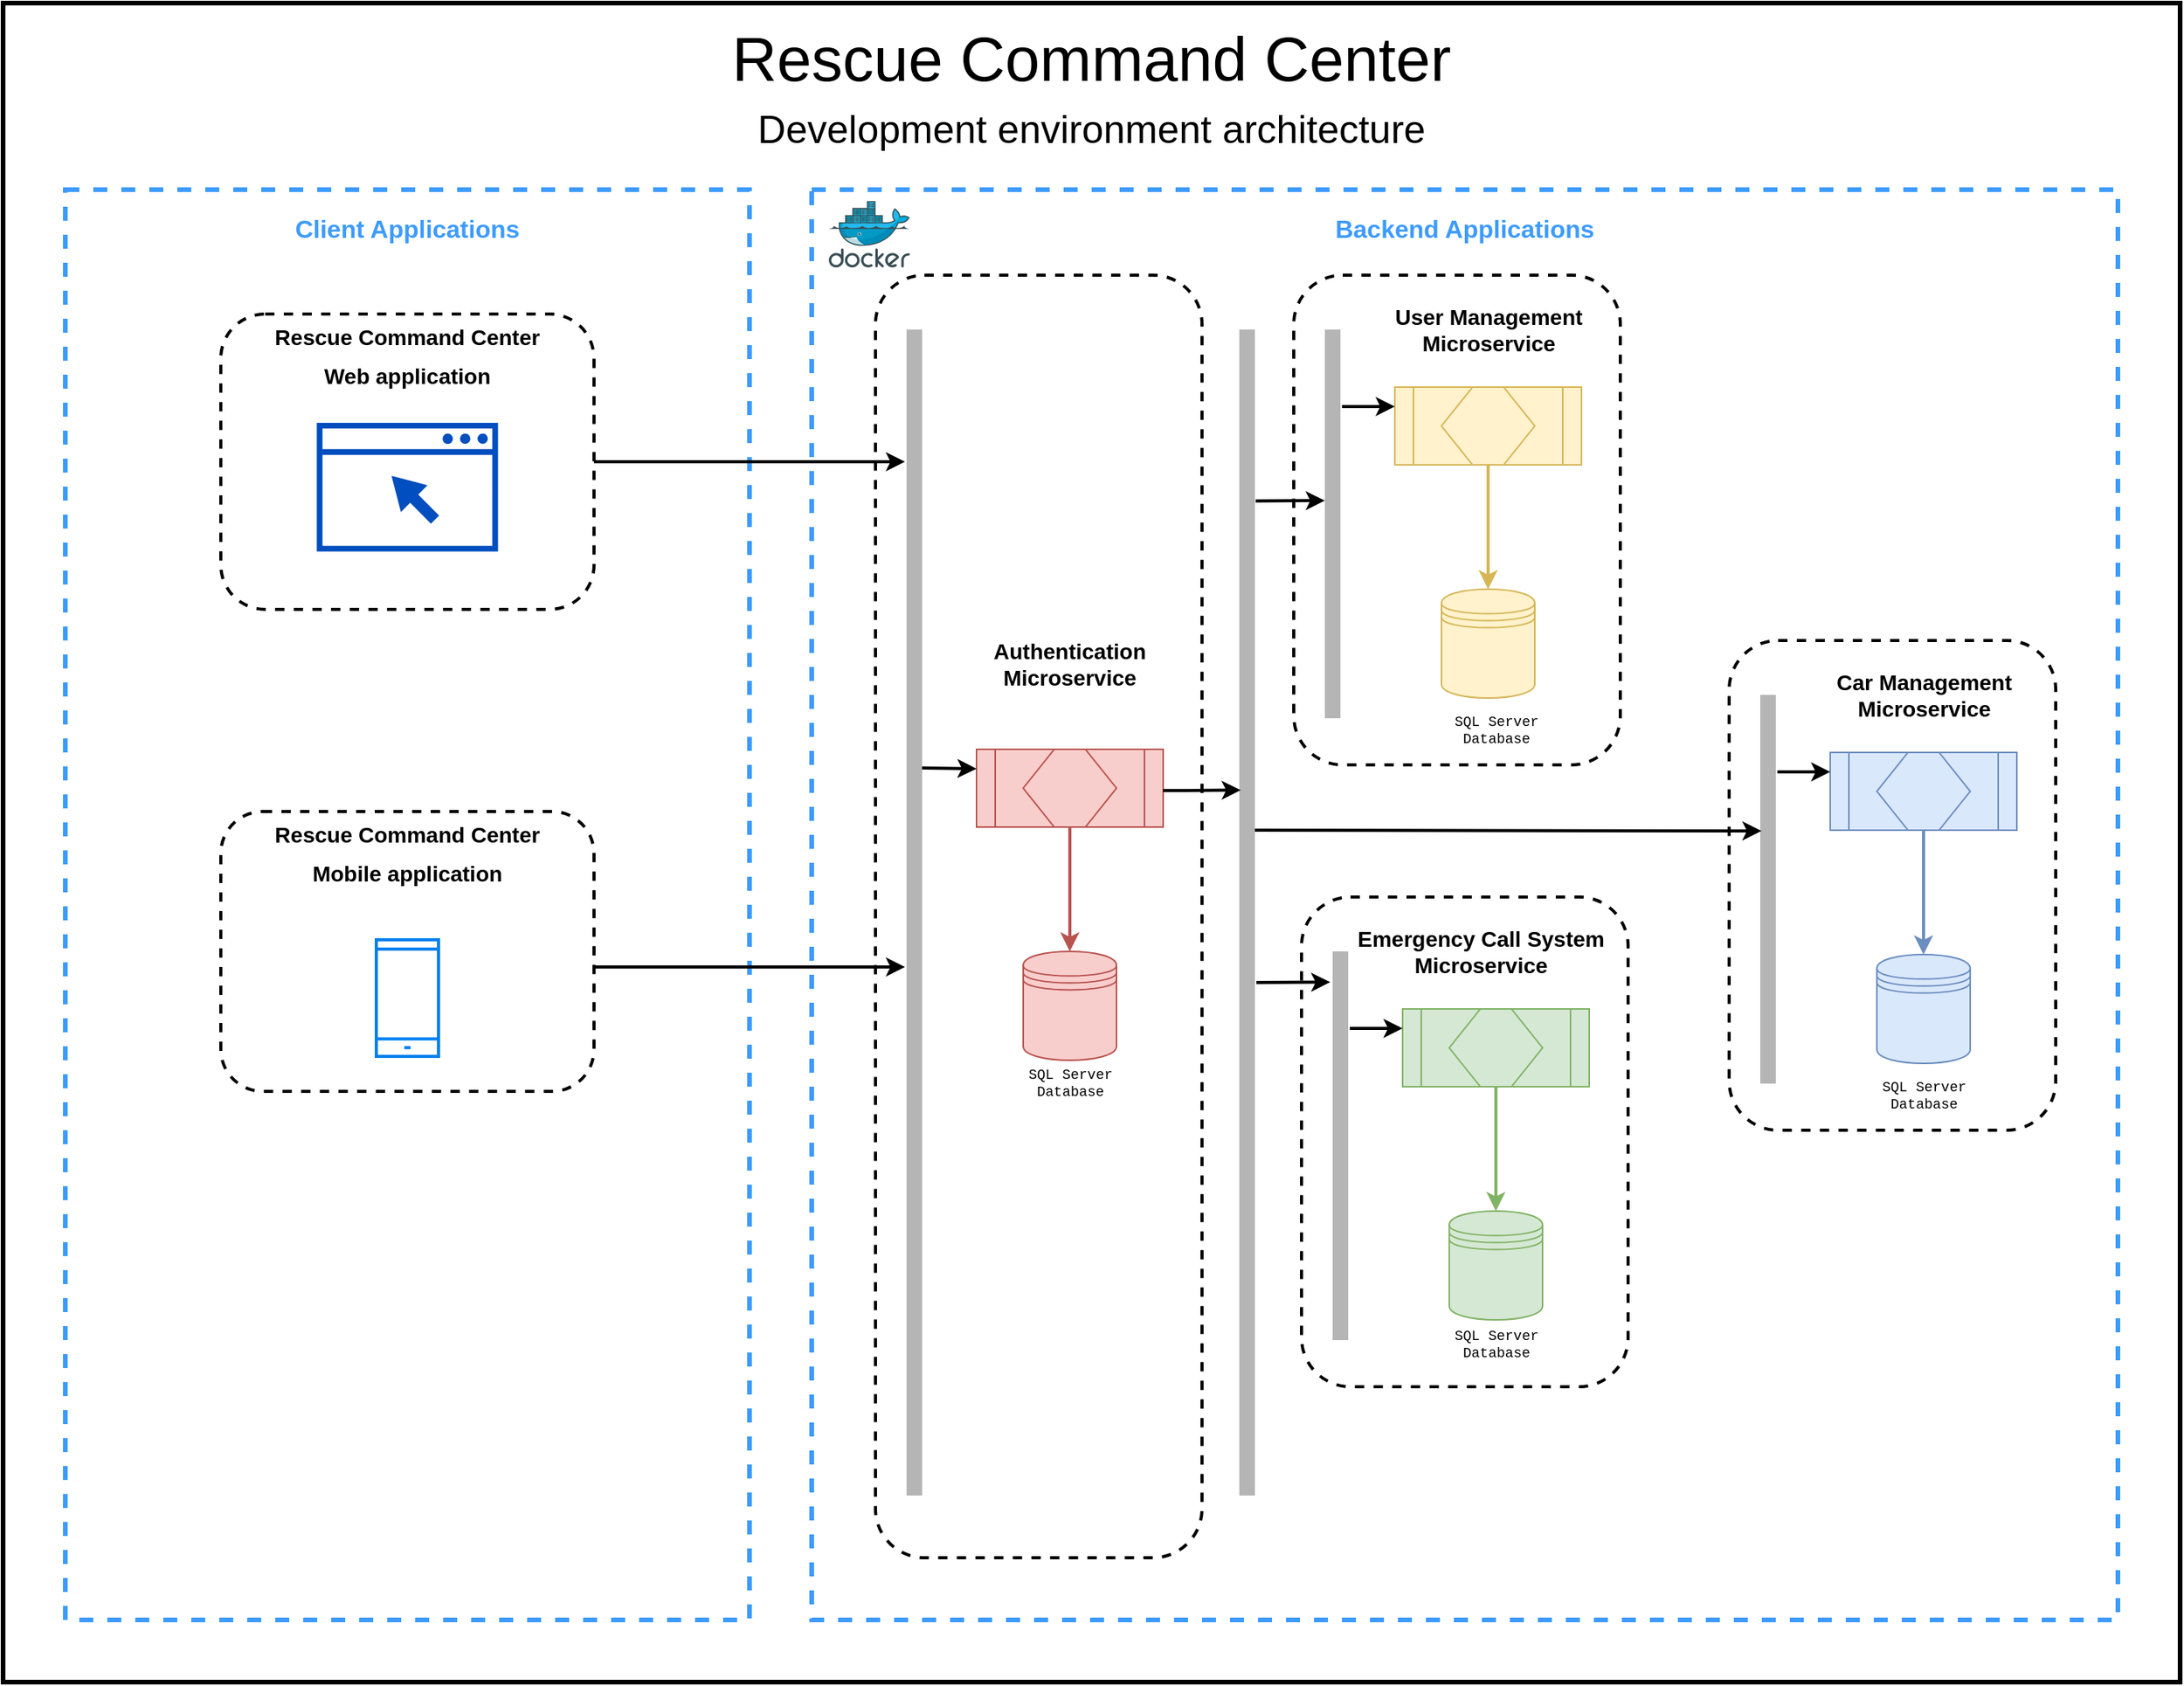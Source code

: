 <mxfile version="23.1.5" type="device">
  <diagram name="Page-1" id="NZemP3d_rDTrkLVa0RIV">
    <mxGraphModel dx="1542" dy="484" grid="1" gridSize="10" guides="1" tooltips="1" connect="1" arrows="1" fold="1" page="0" pageScale="1" pageWidth="827" pageHeight="1169" math="0" shadow="0">
      <root>
        <mxCell id="0" />
        <mxCell id="1" parent="0" />
        <mxCell id="M-Up_q8v9yrKKLwg8taz-5" value="" style="rounded=0;whiteSpace=wrap;html=1;fillColor=none;strokeWidth=3;strokeColor=#000000;" vertex="1" parent="1">
          <mxGeometry x="-480" y="40" width="1400" height="1080" as="geometry" />
        </mxCell>
        <mxCell id="M-Up_q8v9yrKKLwg8taz-1" value="" style="rounded=0;whiteSpace=wrap;html=1;fillColor=none;strokeWidth=3;dashed=1;strokeColor=#3d9bff;" vertex="1" parent="1">
          <mxGeometry x="40" y="160" width="840" height="920" as="geometry" />
        </mxCell>
        <mxCell id="M-Up_q8v9yrKKLwg8taz-2" value="" style="rounded=0;whiteSpace=wrap;html=1;fillColor=none;strokeWidth=3;dashed=1;strokeColor=#3d9bff;" vertex="1" parent="1">
          <mxGeometry x="-440" y="160" width="440" height="920" as="geometry" />
        </mxCell>
        <mxCell id="M-Up_q8v9yrKKLwg8taz-3" value="Client Applications" style="text;html=1;align=center;verticalAlign=middle;whiteSpace=wrap;rounded=0;fontSize=16;fontColor=#3D9BFF;fontStyle=1" vertex="1" parent="1">
          <mxGeometry x="-310" y="170" width="180" height="30" as="geometry" />
        </mxCell>
        <mxCell id="M-Up_q8v9yrKKLwg8taz-4" value="Rescue Command Center" style="text;html=1;align=center;verticalAlign=middle;whiteSpace=wrap;rounded=0;fontSize=40;fontColor=#000000;" vertex="1" parent="1">
          <mxGeometry x="-40" y="60" width="520" height="30" as="geometry" />
        </mxCell>
        <mxCell id="M-Up_q8v9yrKKLwg8taz-6" value="&lt;font style=&quot;font-size: 25px;&quot;&gt;Development environment architecture&lt;/font&gt;" style="text;html=1;align=center;verticalAlign=middle;whiteSpace=wrap;rounded=0;fontSize=40;fontColor=#000000;" vertex="1" parent="1">
          <mxGeometry x="-40" y="100" width="520" height="30" as="geometry" />
        </mxCell>
        <mxCell id="M-Up_q8v9yrKKLwg8taz-7" value="" style="rounded=1;whiteSpace=wrap;html=1;fillColor=none;strokeWidth=2;dashed=1;" vertex="1" parent="1">
          <mxGeometry x="81" y="215" width="210" height="825" as="geometry" />
        </mxCell>
        <mxCell id="M-Up_q8v9yrKKLwg8taz-9" value="" style="shape=datastore;whiteSpace=wrap;html=1;fillColor=#f8cecc;strokeColor=#b85450;" vertex="1" parent="1">
          <mxGeometry x="176" y="650" width="60" height="70" as="geometry" />
        </mxCell>
        <mxCell id="M-Up_q8v9yrKKLwg8taz-10" value="" style="rounded=1;whiteSpace=wrap;html=1;fillColor=none;strokeWidth=2;dashed=1;" vertex="1" parent="1">
          <mxGeometry x="-340" y="240" width="240" height="190" as="geometry" />
        </mxCell>
        <mxCell id="M-Up_q8v9yrKKLwg8taz-11" value="Rescue Command Center" style="text;html=1;align=center;verticalAlign=middle;whiteSpace=wrap;rounded=0;fontStyle=1;fontSize=14;" vertex="1" parent="1">
          <mxGeometry x="-316.87" y="240" width="193.75" height="30" as="geometry" />
        </mxCell>
        <mxCell id="M-Up_q8v9yrKKLwg8taz-12" value="Web application" style="text;html=1;align=center;verticalAlign=middle;whiteSpace=wrap;rounded=0;fontStyle=1;fontSize=14;" vertex="1" parent="1">
          <mxGeometry x="-293.75" y="265" width="147.5" height="30" as="geometry" />
        </mxCell>
        <mxCell id="M-Up_q8v9yrKKLwg8taz-13" value="Authentication&lt;br style=&quot;font-size: 14px;&quot;&gt;Microservice" style="text;html=1;align=center;verticalAlign=middle;whiteSpace=wrap;rounded=0;fontStyle=1;fontSize=14;" vertex="1" parent="1">
          <mxGeometry x="166" y="450" width="80" height="30" as="geometry" />
        </mxCell>
        <mxCell id="M-Up_q8v9yrKKLwg8taz-14" value="Backend Applications" style="text;html=1;align=center;verticalAlign=middle;whiteSpace=wrap;rounded=0;fontSize=16;fontColor=#3D9BFF;fontStyle=1" vertex="1" parent="1">
          <mxGeometry x="370" y="170" width="180" height="30" as="geometry" />
        </mxCell>
        <mxCell id="M-Up_q8v9yrKKLwg8taz-15" value="" style="rounded=1;whiteSpace=wrap;html=1;fillColor=none;strokeWidth=2;dashed=1;" vertex="1" parent="1">
          <mxGeometry x="-340" y="560" width="240" height="180" as="geometry" />
        </mxCell>
        <mxCell id="M-Up_q8v9yrKKLwg8taz-16" value="Rescue Command Center" style="text;html=1;align=center;verticalAlign=middle;whiteSpace=wrap;rounded=0;fontStyle=1;fontSize=14;" vertex="1" parent="1">
          <mxGeometry x="-306.87" y="560" width="173.75" height="30" as="geometry" />
        </mxCell>
        <mxCell id="M-Up_q8v9yrKKLwg8taz-17" value="Mobile application" style="text;html=1;align=center;verticalAlign=middle;whiteSpace=wrap;rounded=0;fontStyle=1;fontSize=14;" vertex="1" parent="1">
          <mxGeometry x="-293.75" y="585" width="147.5" height="30" as="geometry" />
        </mxCell>
        <mxCell id="M-Up_q8v9yrKKLwg8taz-19" value="" style="shape=process;whiteSpace=wrap;html=1;backgroundOutline=1;fillColor=#f8cecc;strokeColor=#b85450;" vertex="1" parent="1">
          <mxGeometry x="146" y="520" width="120" height="50" as="geometry" />
        </mxCell>
        <mxCell id="M-Up_q8v9yrKKLwg8taz-20" value="" style="shape=hexagon;perimeter=hexagonPerimeter2;whiteSpace=wrap;html=1;fixedSize=1;fillColor=#f8cecc;strokeColor=#b85450;" vertex="1" parent="1">
          <mxGeometry x="176" y="520" width="60" height="50" as="geometry" />
        </mxCell>
        <mxCell id="M-Up_q8v9yrKKLwg8taz-22" value="" style="endArrow=classic;html=1;rounded=0;strokeWidth=2;fillColor=#f8cecc;strokeColor=#b85450;exitX=0.5;exitY=1;exitDx=0;exitDy=0;entryX=0.5;entryY=0;entryDx=0;entryDy=0;" edge="1" parent="1" source="M-Up_q8v9yrKKLwg8taz-20" target="M-Up_q8v9yrKKLwg8taz-9">
          <mxGeometry width="50" height="50" relative="1" as="geometry">
            <mxPoint x="351" y="650" as="sourcePoint" />
            <mxPoint x="401" y="600" as="targetPoint" />
          </mxGeometry>
        </mxCell>
        <mxCell id="M-Up_q8v9yrKKLwg8taz-30" value="" style="rounded=0;whiteSpace=wrap;html=1;fillColor=#B5B5B5;strokeColor=none;" vertex="1" parent="1">
          <mxGeometry x="101" y="250" width="10" height="750" as="geometry" />
        </mxCell>
        <mxCell id="M-Up_q8v9yrKKLwg8taz-31" value="" style="endArrow=classic;html=1;rounded=0;strokeWidth=2;exitX=1;exitY=0.5;exitDx=0;exitDy=0;" edge="1" parent="1" source="M-Up_q8v9yrKKLwg8taz-10">
          <mxGeometry width="50" height="50" relative="1" as="geometry">
            <mxPoint x="215" y="335" as="sourcePoint" />
            <mxPoint x="100" y="335" as="targetPoint" />
          </mxGeometry>
        </mxCell>
        <mxCell id="M-Up_q8v9yrKKLwg8taz-32" value="" style="endArrow=classic;html=1;rounded=0;strokeWidth=2;exitX=1;exitY=0.376;exitDx=0;exitDy=0;entryX=0;entryY=0.25;entryDx=0;entryDy=0;exitPerimeter=0;" edge="1" parent="1" source="M-Up_q8v9yrKKLwg8taz-30" target="M-Up_q8v9yrKKLwg8taz-19">
          <mxGeometry width="50" height="50" relative="1" as="geometry">
            <mxPoint x="26" y="345" as="sourcePoint" />
            <mxPoint x="112" y="346" as="targetPoint" />
          </mxGeometry>
        </mxCell>
        <mxCell id="M-Up_q8v9yrKKLwg8taz-33" value="" style="rounded=1;whiteSpace=wrap;html=1;fillColor=none;strokeWidth=2;dashed=1;" vertex="1" parent="1">
          <mxGeometry x="350" y="215" width="210" height="315" as="geometry" />
        </mxCell>
        <mxCell id="M-Up_q8v9yrKKLwg8taz-34" value="" style="shape=datastore;whiteSpace=wrap;html=1;fillColor=#fff2cc;strokeColor=#d6b656;" vertex="1" parent="1">
          <mxGeometry x="445" y="417" width="60" height="70" as="geometry" />
        </mxCell>
        <mxCell id="M-Up_q8v9yrKKLwg8taz-35" value="User Management&lt;br style=&quot;font-size: 14px;&quot;&gt;Microservice" style="text;html=1;align=center;verticalAlign=middle;whiteSpace=wrap;rounded=0;fontStyle=1;fontSize=14;" vertex="1" parent="1">
          <mxGeometry x="404.5" y="235" width="141" height="30" as="geometry" />
        </mxCell>
        <mxCell id="M-Up_q8v9yrKKLwg8taz-36" value="" style="shape=process;whiteSpace=wrap;html=1;backgroundOutline=1;fillColor=#fff2cc;strokeColor=#d6b656;" vertex="1" parent="1">
          <mxGeometry x="415" y="287" width="120" height="50" as="geometry" />
        </mxCell>
        <mxCell id="M-Up_q8v9yrKKLwg8taz-37" value="" style="shape=hexagon;perimeter=hexagonPerimeter2;whiteSpace=wrap;html=1;fixedSize=1;fillColor=#fff2cc;strokeColor=#d6b656;" vertex="1" parent="1">
          <mxGeometry x="445" y="287" width="60" height="50" as="geometry" />
        </mxCell>
        <mxCell id="M-Up_q8v9yrKKLwg8taz-38" value="" style="endArrow=classic;html=1;rounded=0;strokeWidth=2;fillColor=#fff2cc;strokeColor=#d6b656;exitX=0.5;exitY=1;exitDx=0;exitDy=0;entryX=0.5;entryY=0;entryDx=0;entryDy=0;" edge="1" parent="1" source="M-Up_q8v9yrKKLwg8taz-37" target="M-Up_q8v9yrKKLwg8taz-34">
          <mxGeometry width="50" height="50" relative="1" as="geometry">
            <mxPoint x="620" y="417" as="sourcePoint" />
            <mxPoint x="670" y="367" as="targetPoint" />
          </mxGeometry>
        </mxCell>
        <mxCell id="M-Up_q8v9yrKKLwg8taz-39" value="" style="rounded=0;whiteSpace=wrap;html=1;fillColor=#B5B5B5;strokeColor=none;" vertex="1" parent="1">
          <mxGeometry x="370" y="250" width="10" height="250" as="geometry" />
        </mxCell>
        <mxCell id="M-Up_q8v9yrKKLwg8taz-40" value="" style="endArrow=classic;html=1;rounded=0;strokeWidth=2;exitX=1.105;exitY=0.198;exitDx=0;exitDy=0;entryX=0;entryY=0.25;entryDx=0;entryDy=0;exitPerimeter=0;" edge="1" parent="1" source="M-Up_q8v9yrKKLwg8taz-39" target="M-Up_q8v9yrKKLwg8taz-36">
          <mxGeometry width="50" height="50" relative="1" as="geometry">
            <mxPoint x="295" y="345" as="sourcePoint" />
            <mxPoint x="381" y="346" as="targetPoint" />
          </mxGeometry>
        </mxCell>
        <mxCell id="M-Up_q8v9yrKKLwg8taz-44" value="" style="rounded=1;whiteSpace=wrap;html=1;fillColor=none;strokeWidth=2;dashed=1;" vertex="1" parent="1">
          <mxGeometry x="630" y="450" width="210" height="315" as="geometry" />
        </mxCell>
        <mxCell id="M-Up_q8v9yrKKLwg8taz-45" value="" style="shape=datastore;whiteSpace=wrap;html=1;fillColor=#dae8fc;strokeColor=#6c8ebf;" vertex="1" parent="1">
          <mxGeometry x="725" y="652" width="60" height="70" as="geometry" />
        </mxCell>
        <mxCell id="M-Up_q8v9yrKKLwg8taz-46" value="Car Management&lt;br style=&quot;font-size: 14px;&quot;&gt;Microservice" style="text;html=1;align=center;verticalAlign=middle;whiteSpace=wrap;rounded=0;fontStyle=1;fontSize=14;" vertex="1" parent="1">
          <mxGeometry x="684.5" y="470" width="141" height="30" as="geometry" />
        </mxCell>
        <mxCell id="M-Up_q8v9yrKKLwg8taz-47" value="" style="shape=process;whiteSpace=wrap;html=1;backgroundOutline=1;fillColor=#dae8fc;strokeColor=#6c8ebf;" vertex="1" parent="1">
          <mxGeometry x="695" y="522" width="120" height="50" as="geometry" />
        </mxCell>
        <mxCell id="M-Up_q8v9yrKKLwg8taz-48" value="" style="shape=hexagon;perimeter=hexagonPerimeter2;whiteSpace=wrap;html=1;fixedSize=1;fillColor=#dae8fc;strokeColor=#6c8ebf;" vertex="1" parent="1">
          <mxGeometry x="725" y="522" width="60" height="50" as="geometry" />
        </mxCell>
        <mxCell id="M-Up_q8v9yrKKLwg8taz-49" value="" style="endArrow=classic;html=1;rounded=0;strokeWidth=2;fillColor=#dae8fc;strokeColor=#6c8ebf;exitX=0.5;exitY=1;exitDx=0;exitDy=0;entryX=0.5;entryY=0;entryDx=0;entryDy=0;" edge="1" parent="1" source="M-Up_q8v9yrKKLwg8taz-48" target="M-Up_q8v9yrKKLwg8taz-45">
          <mxGeometry width="50" height="50" relative="1" as="geometry">
            <mxPoint x="900" y="652" as="sourcePoint" />
            <mxPoint x="950" y="602" as="targetPoint" />
          </mxGeometry>
        </mxCell>
        <mxCell id="M-Up_q8v9yrKKLwg8taz-50" value="" style="rounded=0;whiteSpace=wrap;html=1;fillColor=#B5B5B5;strokeColor=none;" vertex="1" parent="1">
          <mxGeometry x="650" y="485" width="10" height="250" as="geometry" />
        </mxCell>
        <mxCell id="M-Up_q8v9yrKKLwg8taz-51" value="" style="endArrow=classic;html=1;rounded=0;strokeWidth=2;exitX=1.105;exitY=0.198;exitDx=0;exitDy=0;entryX=0;entryY=0.25;entryDx=0;entryDy=0;exitPerimeter=0;" edge="1" parent="1" source="M-Up_q8v9yrKKLwg8taz-50" target="M-Up_q8v9yrKKLwg8taz-47">
          <mxGeometry width="50" height="50" relative="1" as="geometry">
            <mxPoint x="565" y="345" as="sourcePoint" />
            <mxPoint x="651" y="346" as="targetPoint" />
          </mxGeometry>
        </mxCell>
        <mxCell id="M-Up_q8v9yrKKLwg8taz-52" value="" style="rounded=0;whiteSpace=wrap;html=1;fillColor=#B5B5B5;strokeColor=none;" vertex="1" parent="1">
          <mxGeometry x="315" y="250" width="10" height="750" as="geometry" />
        </mxCell>
        <mxCell id="M-Up_q8v9yrKKLwg8taz-54" value="" style="html=1;verticalLabelPosition=bottom;align=center;labelBackgroundColor=#ffffff;verticalAlign=top;strokeWidth=2;strokeColor=#0080F0;shadow=0;dashed=0;shape=mxgraph.ios7.icons.smartphone;" vertex="1" parent="1">
          <mxGeometry x="-240" y="642.5" width="40" height="75" as="geometry" />
        </mxCell>
        <mxCell id="M-Up_q8v9yrKKLwg8taz-55" value="" style="endArrow=classic;html=1;rounded=0;strokeWidth=2;exitX=1;exitY=0.5;exitDx=0;exitDy=0;" edge="1" parent="1">
          <mxGeometry width="50" height="50" relative="1" as="geometry">
            <mxPoint x="-100" y="660" as="sourcePoint" />
            <mxPoint x="100" y="660" as="targetPoint" />
          </mxGeometry>
        </mxCell>
        <mxCell id="M-Up_q8v9yrKKLwg8taz-57" value="" style="endArrow=classic;html=1;rounded=0;strokeWidth=2;exitX=1.046;exitY=0.147;exitDx=0;exitDy=0;exitPerimeter=0;" edge="1" parent="1" source="M-Up_q8v9yrKKLwg8taz-52">
          <mxGeometry width="50" height="50" relative="1" as="geometry">
            <mxPoint x="330" y="360" as="sourcePoint" />
            <mxPoint x="370" y="360" as="targetPoint" />
          </mxGeometry>
        </mxCell>
        <mxCell id="M-Up_q8v9yrKKLwg8taz-65" value="" style="rounded=1;whiteSpace=wrap;html=1;fillColor=none;strokeWidth=2;dashed=1;" vertex="1" parent="1">
          <mxGeometry x="355" y="615" width="210" height="315" as="geometry" />
        </mxCell>
        <mxCell id="M-Up_q8v9yrKKLwg8taz-66" value="" style="shape=datastore;whiteSpace=wrap;html=1;fillColor=#d5e8d4;strokeColor=#82b366;" vertex="1" parent="1">
          <mxGeometry x="450" y="817" width="60" height="70" as="geometry" />
        </mxCell>
        <mxCell id="M-Up_q8v9yrKKLwg8taz-67" value="Emergency Call System&lt;br style=&quot;font-size: 14px;&quot;&gt;Microservice" style="text;html=1;align=center;verticalAlign=middle;whiteSpace=wrap;rounded=0;fontStyle=1;fontSize=14;" vertex="1" parent="1">
          <mxGeometry x="389.5" y="635" width="160.5" height="30" as="geometry" />
        </mxCell>
        <mxCell id="M-Up_q8v9yrKKLwg8taz-68" value="" style="shape=process;whiteSpace=wrap;html=1;backgroundOutline=1;fillColor=#d5e8d4;strokeColor=#82b366;" vertex="1" parent="1">
          <mxGeometry x="420" y="687" width="120" height="50" as="geometry" />
        </mxCell>
        <mxCell id="M-Up_q8v9yrKKLwg8taz-69" value="" style="shape=hexagon;perimeter=hexagonPerimeter2;whiteSpace=wrap;html=1;fixedSize=1;fillColor=#d5e8d4;strokeColor=#82b366;" vertex="1" parent="1">
          <mxGeometry x="450" y="687" width="60" height="50" as="geometry" />
        </mxCell>
        <mxCell id="M-Up_q8v9yrKKLwg8taz-70" value="" style="endArrow=classic;html=1;rounded=0;strokeWidth=2;fillColor=#d5e8d4;strokeColor=#82b366;exitX=0.5;exitY=1;exitDx=0;exitDy=0;entryX=0.5;entryY=0;entryDx=0;entryDy=0;" edge="1" parent="1" source="M-Up_q8v9yrKKLwg8taz-69" target="M-Up_q8v9yrKKLwg8taz-66">
          <mxGeometry width="50" height="50" relative="1" as="geometry">
            <mxPoint x="625" y="817" as="sourcePoint" />
            <mxPoint x="675" y="767" as="targetPoint" />
          </mxGeometry>
        </mxCell>
        <mxCell id="M-Up_q8v9yrKKLwg8taz-71" value="" style="rounded=0;whiteSpace=wrap;html=1;fillColor=#B5B5B5;strokeColor=none;" vertex="1" parent="1">
          <mxGeometry x="375" y="650" width="10" height="250" as="geometry" />
        </mxCell>
        <mxCell id="M-Up_q8v9yrKKLwg8taz-72" value="" style="endArrow=classic;html=1;rounded=0;strokeWidth=2;exitX=1.105;exitY=0.198;exitDx=0;exitDy=0;entryX=0;entryY=0.25;entryDx=0;entryDy=0;exitPerimeter=0;" edge="1" parent="1" source="M-Up_q8v9yrKKLwg8taz-71" target="M-Up_q8v9yrKKLwg8taz-68">
          <mxGeometry width="50" height="50" relative="1" as="geometry">
            <mxPoint x="300" y="745" as="sourcePoint" />
            <mxPoint x="386" y="746" as="targetPoint" />
          </mxGeometry>
        </mxCell>
        <mxCell id="M-Up_q8v9yrKKLwg8taz-73" value="" style="endArrow=classic;html=1;rounded=0;strokeWidth=2;exitX=1;exitY=0.5;exitDx=0;exitDy=0;entryX=0.08;entryY=0.35;entryDx=0;entryDy=0;entryPerimeter=0;" edge="1" parent="1" target="M-Up_q8v9yrKKLwg8taz-50">
          <mxGeometry width="50" height="50" relative="1" as="geometry">
            <mxPoint x="325" y="572" as="sourcePoint" />
            <mxPoint x="525" y="572" as="targetPoint" />
          </mxGeometry>
        </mxCell>
        <mxCell id="M-Up_q8v9yrKKLwg8taz-75" value="&lt;font style=&quot;font-size: 9px;&quot;&gt;SQL Server&lt;br style=&quot;font-size: 9px;&quot;&gt;Database&lt;/font&gt;" style="text;html=1;align=center;verticalAlign=middle;whiteSpace=wrap;rounded=0;fontStyle=0;fontSize=9;fontFamily=Courier New;" vertex="1" parent="1">
          <mxGeometry x="163.75" y="722" width="84.5" height="25" as="geometry" />
        </mxCell>
        <mxCell id="M-Up_q8v9yrKKLwg8taz-79" value="&lt;font style=&quot;font-size: 9px;&quot;&gt;SQL Server&lt;br style=&quot;font-size: 9px;&quot;&gt;Database&lt;/font&gt;" style="text;html=1;align=center;verticalAlign=middle;whiteSpace=wrap;rounded=0;fontStyle=0;fontSize=9;fontFamily=Courier New;" vertex="1" parent="1">
          <mxGeometry x="437.75" y="890" width="84.5" height="25" as="geometry" />
        </mxCell>
        <mxCell id="M-Up_q8v9yrKKLwg8taz-80" value="&lt;font style=&quot;font-size: 9px;&quot;&gt;SQL Server&lt;br style=&quot;font-size: 9px;&quot;&gt;Database&lt;/font&gt;" style="text;html=1;align=center;verticalAlign=middle;whiteSpace=wrap;rounded=0;fontStyle=0;fontSize=9;fontFamily=Courier New;" vertex="1" parent="1">
          <mxGeometry x="712.75" y="730" width="84.5" height="25" as="geometry" />
        </mxCell>
        <mxCell id="M-Up_q8v9yrKKLwg8taz-81" value="&lt;font style=&quot;font-size: 9px;&quot;&gt;SQL Server&lt;br style=&quot;font-size: 9px;&quot;&gt;Database&lt;/font&gt;" style="text;html=1;align=center;verticalAlign=middle;whiteSpace=wrap;rounded=0;fontStyle=0;fontSize=9;fontFamily=Courier New;" vertex="1" parent="1">
          <mxGeometry x="437.75" y="495" width="84.5" height="25" as="geometry" />
        </mxCell>
        <mxCell id="M-Up_q8v9yrKKLwg8taz-83" value="" style="endArrow=classic;html=1;rounded=0;strokeWidth=2;exitX=1;exitY=0.5;exitDx=0;exitDy=0;entryX=0.092;entryY=0.395;entryDx=0;entryDy=0;entryPerimeter=0;" edge="1" parent="1" target="M-Up_q8v9yrKKLwg8taz-52">
          <mxGeometry width="50" height="50" relative="1" as="geometry">
            <mxPoint x="266" y="546.55" as="sourcePoint" />
            <mxPoint x="310" y="547" as="targetPoint" />
          </mxGeometry>
        </mxCell>
        <mxCell id="M-Up_q8v9yrKKLwg8taz-84" value="" style="endArrow=classic;html=1;rounded=0;strokeWidth=2;exitX=1.046;exitY=0.147;exitDx=0;exitDy=0;exitPerimeter=0;entryX=-0.153;entryY=0.079;entryDx=0;entryDy=0;entryPerimeter=0;" edge="1" parent="1" target="M-Up_q8v9yrKKLwg8taz-71">
          <mxGeometry width="50" height="50" relative="1" as="geometry">
            <mxPoint x="326" y="670" as="sourcePoint" />
            <mxPoint x="371" y="670" as="targetPoint" />
          </mxGeometry>
        </mxCell>
        <mxCell id="M-Up_q8v9yrKKLwg8taz-85" value="" style="sketch=0;pointerEvents=1;shadow=0;dashed=0;html=1;strokeColor=none;fillColor=#004EBF;aspect=fixed;labelPosition=center;verticalLabelPosition=bottom;verticalAlign=top;align=center;outlineConnect=0;shape=mxgraph.vvd.web_browser;" vertex="1" parent="1">
          <mxGeometry x="-278.28" y="310" width="116.55" height="82.75" as="geometry" />
        </mxCell>
        <mxCell id="M-Up_q8v9yrKKLwg8taz-86" value="" style="image;sketch=0;aspect=fixed;html=1;points=[];align=center;fontSize=12;image=img/lib/mscae/Docker.svg;" vertex="1" parent="1">
          <mxGeometry x="51" y="167.25" width="52.13" height="42.75" as="geometry" />
        </mxCell>
      </root>
    </mxGraphModel>
  </diagram>
</mxfile>
